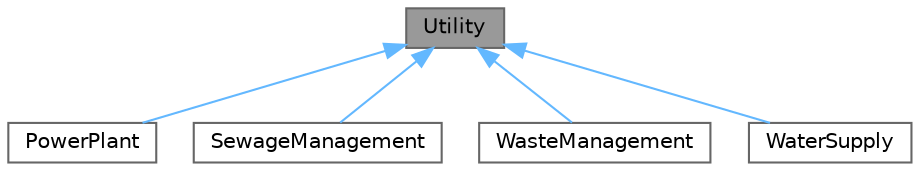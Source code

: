 digraph "Utility"
{
 // LATEX_PDF_SIZE
  bgcolor="transparent";
  edge [fontname=Helvetica,fontsize=10,labelfontname=Helvetica,labelfontsize=10];
  node [fontname=Helvetica,fontsize=10,shape=box,height=0.2,width=0.4];
  Node1 [id="Node000001",label="Utility",height=0.2,width=0.4,color="gray40", fillcolor="grey60", style="filled", fontcolor="black",tooltip="A class that represents a utility service in the city."];
  Node1 -> Node2 [id="edge1_Node000001_Node000002",dir="back",color="steelblue1",style="solid",tooltip=" "];
  Node2 [id="Node000002",label="PowerPlant",height=0.2,width=0.4,color="gray40", fillcolor="white", style="filled",URL="$classPowerPlant.html",tooltip="Represents a power plant that supplies power to buildings."];
  Node1 -> Node3 [id="edge2_Node000001_Node000003",dir="back",color="steelblue1",style="solid",tooltip=" "];
  Node3 [id="Node000003",label="SewageManagement",height=0.2,width=0.4,color="gray40", fillcolor="white", style="filled",URL="$classSewageManagement.html",tooltip="A class to manage sewage services for buildings."];
  Node1 -> Node4 [id="edge3_Node000001_Node000004",dir="back",color="steelblue1",style="solid",tooltip=" "];
  Node4 [id="Node000004",label="WasteManagement",height=0.2,width=0.4,color="gray40", fillcolor="white", style="filled",URL="$classWasteManagement.html",tooltip="A class that represents waste management services in the city."];
  Node1 -> Node5 [id="edge4_Node000001_Node000005",dir="back",color="steelblue1",style="solid",tooltip=" "];
  Node5 [id="Node000005",label="WaterSupply",height=0.2,width=0.4,color="gray40", fillcolor="white", style="filled",URL="$classWaterSupply.html",tooltip="A class that represents water supply services in the city."];
}
